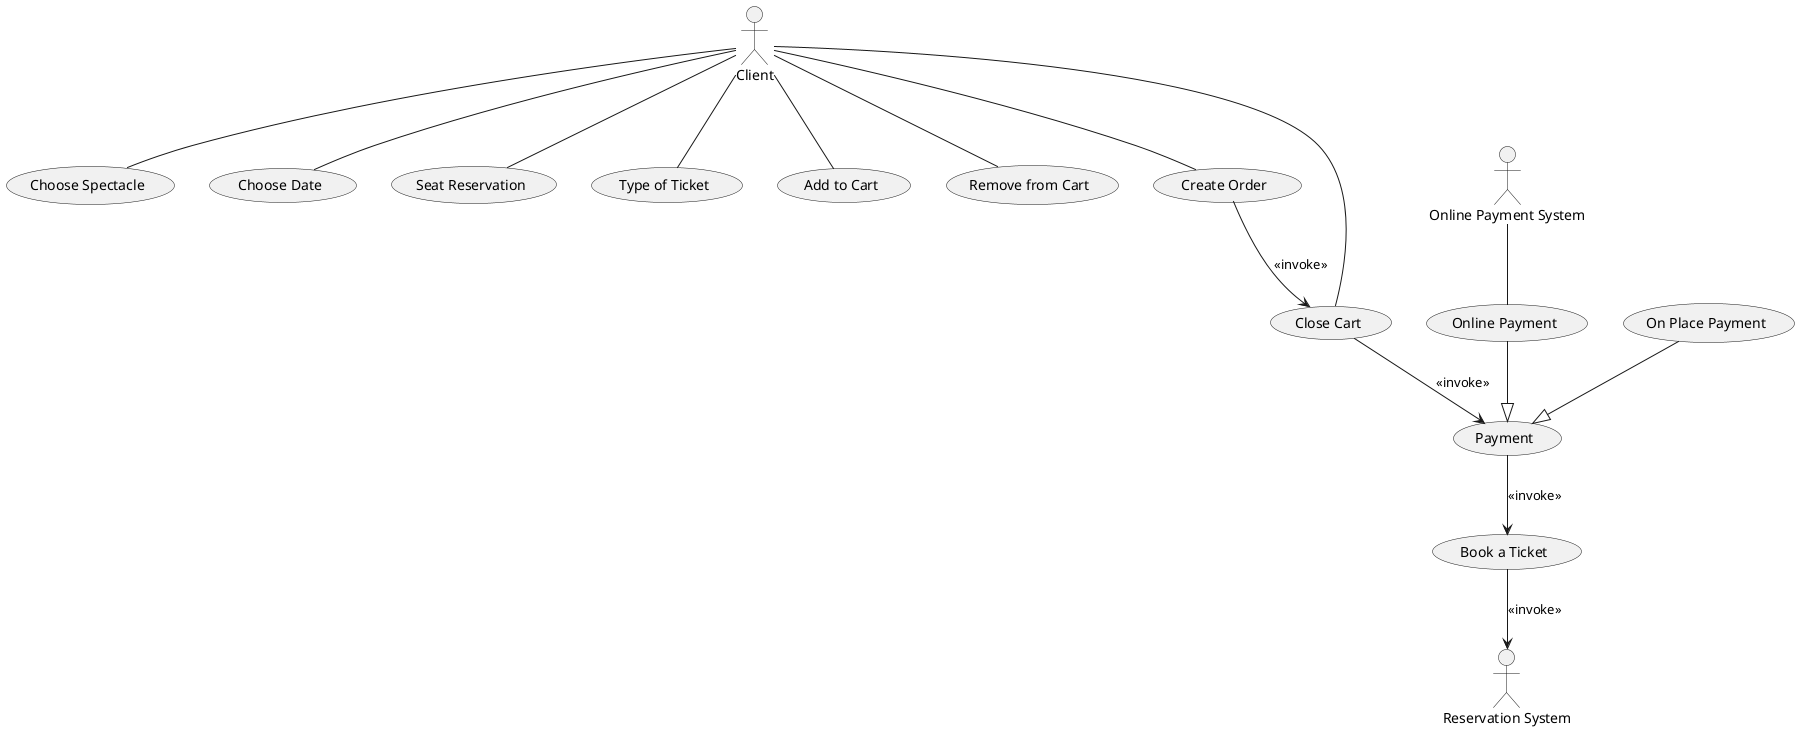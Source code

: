 @startuml

actor Client
actor "Reservation System"
actor "Online Payment System" as OPS

usecase "Choose Spectacle"
usecase "Choose Date"
usecase "Seat Reservation"
usecase "Type of Ticket"
usecase "Add to Cart"
usecase "Remove from Cart"
usecase "Create Order"
usecase "Close Cart"
usecase "Payment"
usecase "Online Payment"
usecase "On Place Payment"
usecase "Book a Ticket"

Client -- (Choose Spectacle)
Client -- (Choose Date)
Client -- (Seat Reservation)
Client -- (Type of Ticket)
Client -- (Add to Cart)
Client -- (Remove from Cart)
Client -- (Create Order)
Client -- (Close Cart)
(Create Order) --> (Close Cart) :<<invoke>>
(Close Cart) --> Payment :<<invoke>>

(Online Payment) --|> Payment
(On Place Payment) --|> Payment
OPS -- (Online Payment)
Payment --> (Book a Ticket) :<<invoke>>
(Book a Ticket) --> (Reservation System) :<<invoke>>

@enduml